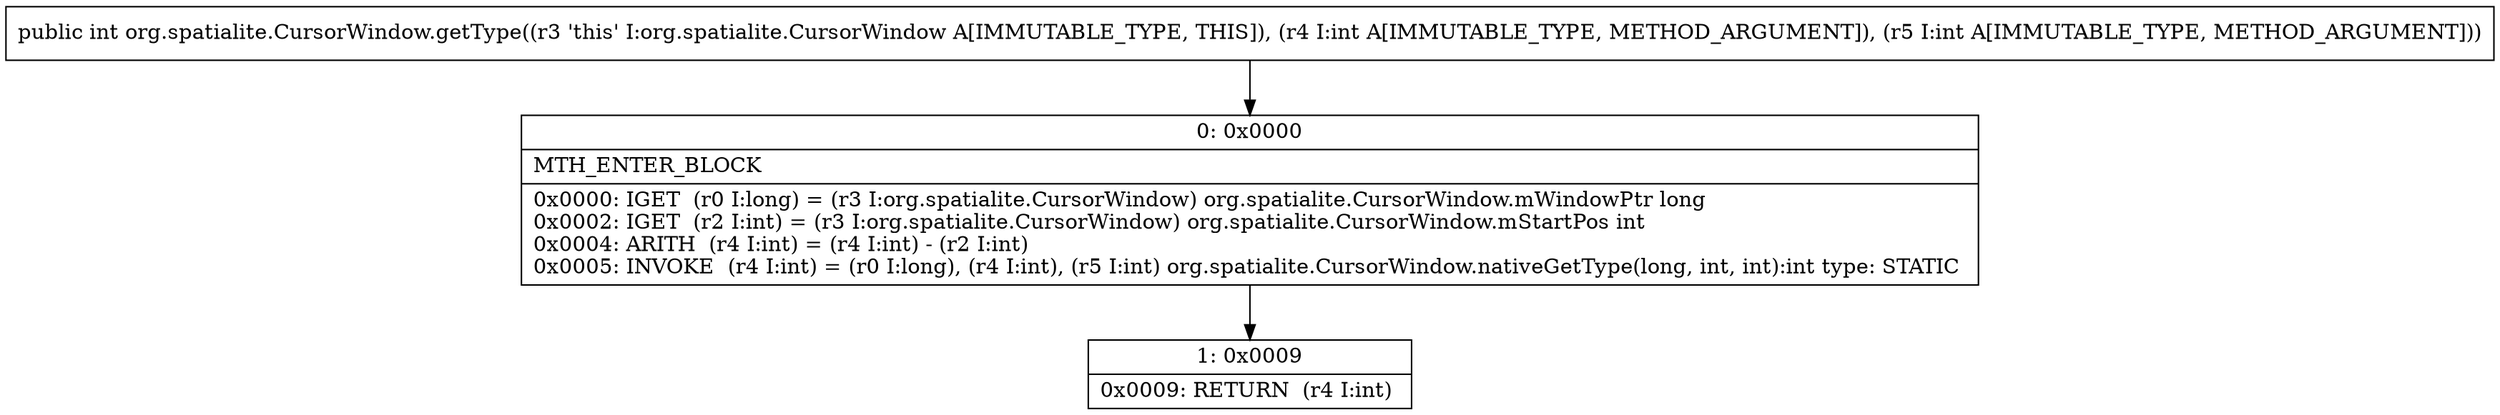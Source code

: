 digraph "CFG fororg.spatialite.CursorWindow.getType(II)I" {
Node_0 [shape=record,label="{0\:\ 0x0000|MTH_ENTER_BLOCK\l|0x0000: IGET  (r0 I:long) = (r3 I:org.spatialite.CursorWindow) org.spatialite.CursorWindow.mWindowPtr long \l0x0002: IGET  (r2 I:int) = (r3 I:org.spatialite.CursorWindow) org.spatialite.CursorWindow.mStartPos int \l0x0004: ARITH  (r4 I:int) = (r4 I:int) \- (r2 I:int) \l0x0005: INVOKE  (r4 I:int) = (r0 I:long), (r4 I:int), (r5 I:int) org.spatialite.CursorWindow.nativeGetType(long, int, int):int type: STATIC \l}"];
Node_1 [shape=record,label="{1\:\ 0x0009|0x0009: RETURN  (r4 I:int) \l}"];
MethodNode[shape=record,label="{public int org.spatialite.CursorWindow.getType((r3 'this' I:org.spatialite.CursorWindow A[IMMUTABLE_TYPE, THIS]), (r4 I:int A[IMMUTABLE_TYPE, METHOD_ARGUMENT]), (r5 I:int A[IMMUTABLE_TYPE, METHOD_ARGUMENT])) }"];
MethodNode -> Node_0;
Node_0 -> Node_1;
}


